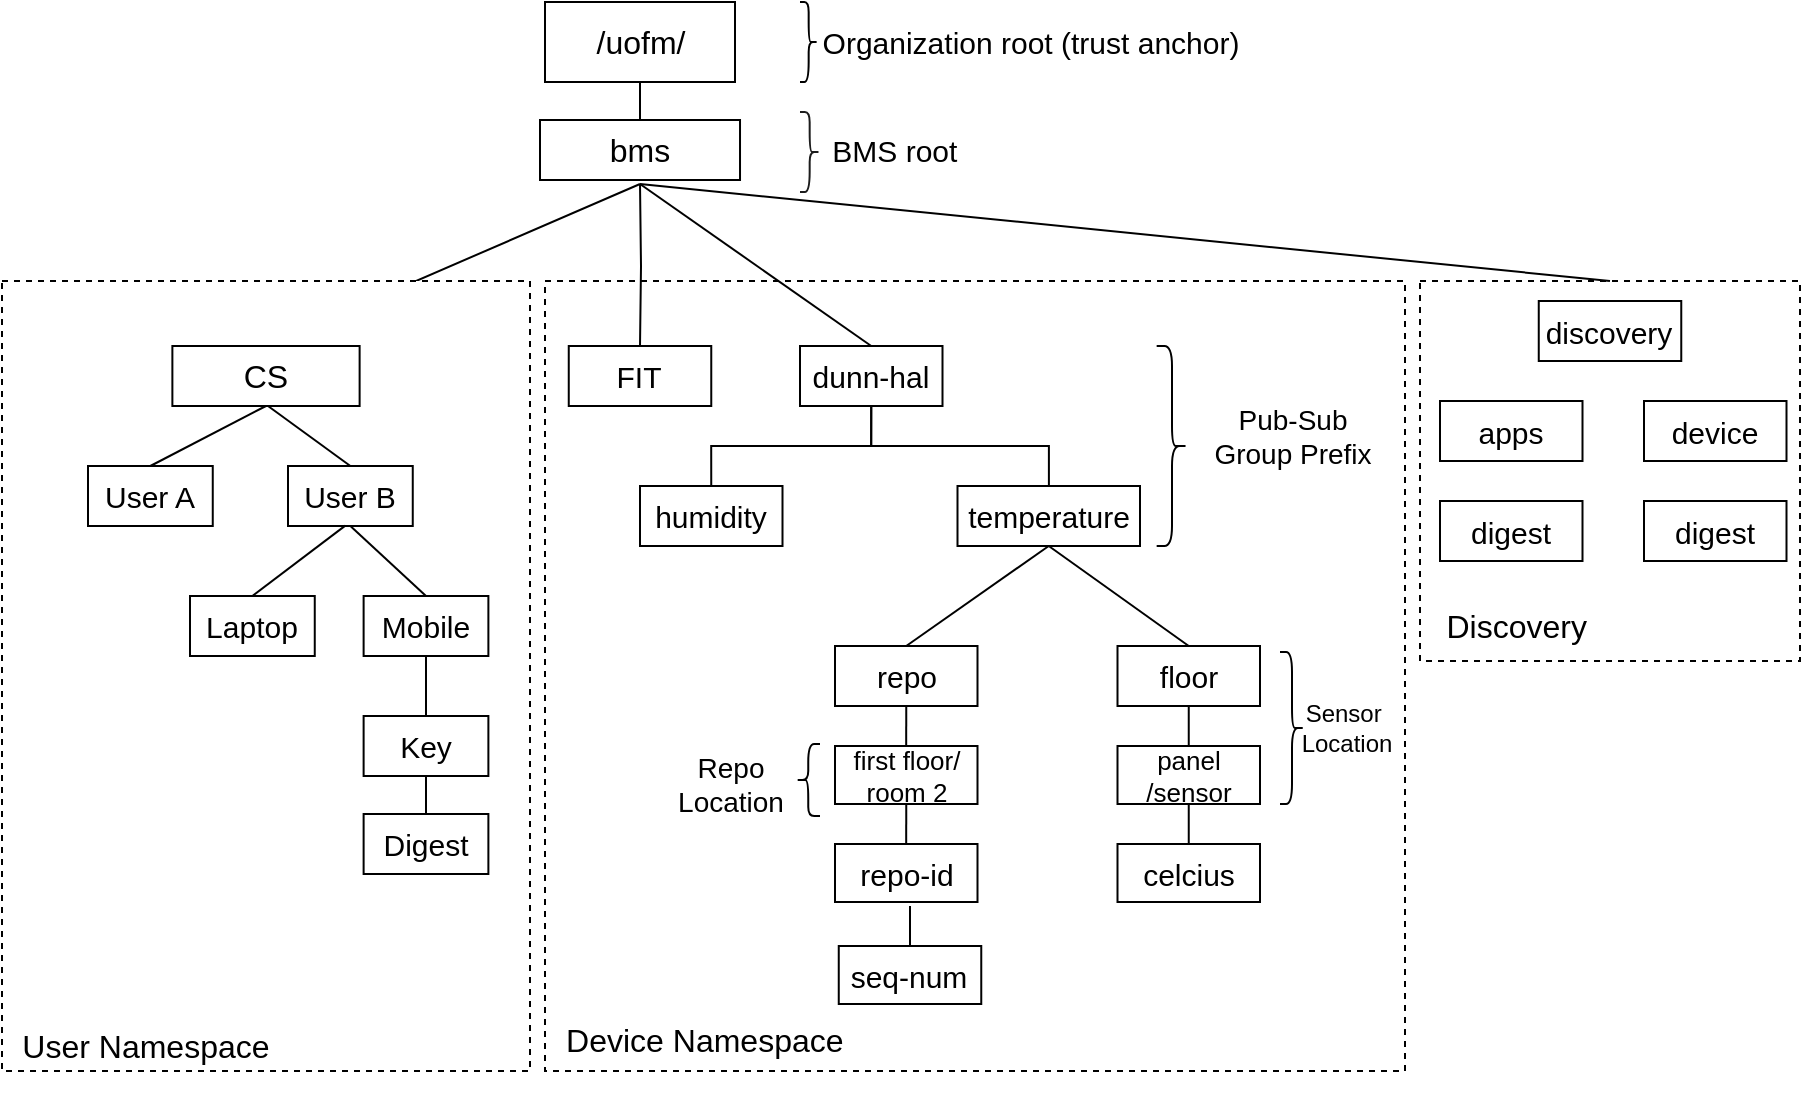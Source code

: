<mxfile version="12.8.8" type="github">
  <diagram id="Jz34AsoVb9xMabwrAQ7U" name="Page-1">
    <mxGraphModel dx="1113" dy="631" grid="1" gridSize="10" guides="1" tooltips="1" connect="1" arrows="1" fold="1" page="1" pageScale="1" pageWidth="850" pageHeight="1100" math="0" shadow="0">
      <root>
        <mxCell id="0" />
        <mxCell id="1" parent="0" />
        <mxCell id="uLXW7cTtwZ400Y44Yqbc-79" value="" style="group" vertex="1" connectable="0" parent="1">
          <mxGeometry x="521" y="170" width="899" height="534.5" as="geometry" />
        </mxCell>
        <mxCell id="KLRAchx4_iJwyPS_-QJn-1" value="&lt;font style=&quot;font-size: 16px&quot;&gt;/uofm/&lt;/font&gt;" style="rounded=0;whiteSpace=wrap;html=1;" parent="uLXW7cTtwZ400Y44Yqbc-79" vertex="1">
          <mxGeometry x="271.5" width="95" height="40" as="geometry" />
        </mxCell>
        <mxCell id="KLRAchx4_iJwyPS_-QJn-16" value="&lt;font style=&quot;font-size: 16px&quot;&gt;&lt;br&gt;&lt;br&gt;&lt;br&gt;&lt;br&gt;&lt;br&gt;&lt;br&gt;&lt;br&gt;&lt;br&gt;&lt;br&gt;&lt;br&gt;&lt;br&gt;&lt;br&gt;&lt;br&gt;&lt;br&gt;&lt;br&gt;&lt;br&gt;&lt;br&gt;&lt;br&gt;&lt;br&gt;&lt;font style=&quot;font-size: 16px&quot;&gt;&lt;br&gt;&amp;nbsp; Device Namespace&amp;nbsp; &amp;nbsp; &amp;nbsp; &amp;nbsp; &amp;nbsp; &amp;nbsp; &amp;nbsp; &amp;nbsp; &amp;nbsp; &amp;nbsp; &amp;nbsp; &amp;nbsp; &amp;nbsp; &amp;nbsp; &amp;nbsp; &amp;nbsp; &amp;nbsp; &amp;nbsp; &amp;nbsp; &amp;nbsp; &amp;nbsp; &amp;nbsp; &amp;nbsp; &amp;nbsp; &amp;nbsp; &amp;nbsp; &amp;nbsp; &amp;nbsp; &amp;nbsp; &amp;nbsp; &amp;nbsp; &amp;nbsp; &amp;nbsp; &amp;nbsp; &amp;nbsp; &amp;nbsp; &amp;nbsp; &amp;nbsp; &amp;nbsp; &amp;nbsp; &amp;nbsp;&amp;nbsp;&lt;/font&gt;&lt;/font&gt;" style="rounded=0;whiteSpace=wrap;html=1;dashed=1;" parent="uLXW7cTtwZ400Y44Yqbc-79" vertex="1">
          <mxGeometry x="271.5" y="139.5" width="430" height="395" as="geometry" />
        </mxCell>
        <mxCell id="KLRAchx4_iJwyPS_-QJn-17" value="" style="group" parent="uLXW7cTtwZ400Y44Yqbc-79" vertex="1" connectable="0">
          <mxGeometry x="709" y="139.5" width="190" height="190" as="geometry" />
        </mxCell>
        <mxCell id="KLRAchx4_iJwyPS_-QJn-8" value="&lt;h3 style=&quot;text-align: left&quot;&gt;&lt;font style=&quot;font-weight: normal&quot;&gt;&lt;br&gt;&lt;/font&gt;&lt;/h3&gt;&lt;h3&gt;&lt;font style=&quot;font-weight: normal&quot;&gt;&lt;br&gt;&lt;/font&gt;&lt;/h3&gt;&lt;h3&gt;&lt;font style=&quot;font-weight: normal&quot;&gt;&lt;br&gt;&lt;/font&gt;&lt;/h3&gt;&lt;h3&gt;&lt;span style=&quot;font-size: 12px ; font-weight: normal&quot;&gt;&lt;br&gt;&lt;/span&gt;&lt;/h3&gt;&lt;h3&gt;&lt;span style=&quot;font-size: 12px ; font-weight: normal&quot;&gt;&lt;br&gt;&lt;/span&gt;&lt;/h3&gt;&lt;h3 style=&quot;font-size: 16px&quot;&gt;&lt;span style=&quot;font-weight: normal&quot;&gt;&lt;font style=&quot;font-size: 16px&quot;&gt;&lt;br&gt;&amp;nbsp; Discovery&lt;/font&gt;&lt;/span&gt;&lt;span style=&quot;font-weight: normal&quot;&gt;&amp;nbsp; &amp;nbsp; &amp;nbsp; &amp;nbsp; &amp;nbsp; &amp;nbsp; &amp;nbsp; &amp;nbsp; &amp;nbsp; &amp;nbsp; &amp;nbsp; &amp;nbsp; &amp;nbsp; &amp;nbsp; &amp;nbsp; &amp;nbsp;&amp;nbsp;&lt;/span&gt;&lt;br&gt;&lt;/h3&gt;" style="whiteSpace=wrap;html=1;aspect=fixed;dashed=1;" parent="KLRAchx4_iJwyPS_-QJn-17" vertex="1">
          <mxGeometry width="190" height="190" as="geometry" />
        </mxCell>
        <mxCell id="KLRAchx4_iJwyPS_-QJn-9" value="&lt;font style=&quot;font-size: 15px&quot;&gt;discovery&lt;/font&gt;" style="rounded=0;whiteSpace=wrap;html=1;" parent="KLRAchx4_iJwyPS_-QJn-17" vertex="1">
          <mxGeometry x="59.38" y="10" width="71.25" height="30" as="geometry" />
        </mxCell>
        <mxCell id="KLRAchx4_iJwyPS_-QJn-10" value="&lt;font style=&quot;font-size: 15px&quot;&gt;apps&lt;/font&gt;" style="rounded=0;whiteSpace=wrap;html=1;" parent="KLRAchx4_iJwyPS_-QJn-17" vertex="1">
          <mxGeometry x="10" y="60" width="71.25" height="30" as="geometry" />
        </mxCell>
        <mxCell id="KLRAchx4_iJwyPS_-QJn-11" value="&lt;font style=&quot;font-size: 15px&quot;&gt;device&lt;/font&gt;" style="rounded=0;whiteSpace=wrap;html=1;" parent="KLRAchx4_iJwyPS_-QJn-17" vertex="1">
          <mxGeometry x="112" y="60" width="71.25" height="30" as="geometry" />
        </mxCell>
        <mxCell id="KLRAchx4_iJwyPS_-QJn-12" value="&lt;font style=&quot;font-size: 15px&quot;&gt;digest&lt;/font&gt;" style="rounded=0;whiteSpace=wrap;html=1;" parent="KLRAchx4_iJwyPS_-QJn-17" vertex="1">
          <mxGeometry x="10" y="110" width="71.25" height="30" as="geometry" />
        </mxCell>
        <mxCell id="KLRAchx4_iJwyPS_-QJn-13" value="&lt;font style=&quot;font-size: 15px&quot;&gt;digest&lt;/font&gt;" style="rounded=0;whiteSpace=wrap;html=1;" parent="KLRAchx4_iJwyPS_-QJn-17" vertex="1">
          <mxGeometry x="112" y="110" width="71.25" height="30" as="geometry" />
        </mxCell>
        <mxCell id="uLXW7cTtwZ400Y44Yqbc-31" style="edgeStyle=orthogonalEdgeStyle;rounded=0;orthogonalLoop=1;jettySize=auto;html=1;exitX=0.5;exitY=1;exitDx=0;exitDy=0;entryX=0.5;entryY=0;entryDx=0;entryDy=0;startArrow=none;startFill=0;endArrow=none;endFill=0;" edge="1" parent="uLXW7cTtwZ400Y44Yqbc-79" target="uLXW7cTtwZ400Y44Yqbc-2">
          <mxGeometry relative="1" as="geometry">
            <mxPoint x="319.005" y="91" as="sourcePoint" />
          </mxGeometry>
        </mxCell>
        <mxCell id="KLRAchx4_iJwyPS_-QJn-18" value="&lt;font style=&quot;font-size: 16px&quot;&gt;bms&lt;/font&gt;" style="rounded=0;whiteSpace=wrap;html=1;" parent="uLXW7cTtwZ400Y44Yqbc-79" vertex="1">
          <mxGeometry x="269" y="59" width="100.01" height="30" as="geometry" />
        </mxCell>
        <mxCell id="uLXW7cTtwZ400Y44Yqbc-35" style="edgeStyle=orthogonalEdgeStyle;rounded=0;orthogonalLoop=1;jettySize=auto;html=1;exitX=0.5;exitY=1;exitDx=0;exitDy=0;entryX=0.5;entryY=0;entryDx=0;entryDy=0;startArrow=none;startFill=0;endArrow=none;endFill=0;" edge="1" parent="uLXW7cTtwZ400Y44Yqbc-79" source="KLRAchx4_iJwyPS_-QJn-1" target="KLRAchx4_iJwyPS_-QJn-18">
          <mxGeometry relative="1" as="geometry" />
        </mxCell>
        <mxCell id="uLXW7cTtwZ400Y44Yqbc-33" value="" style="endArrow=none;html=1;entryX=0.5;entryY=1;entryDx=0;entryDy=0;exitX=0.5;exitY=0;exitDx=0;exitDy=0;" edge="1" parent="uLXW7cTtwZ400Y44Yqbc-79" source="KLRAchx4_iJwyPS_-QJn-20">
          <mxGeometry width="50" height="50" relative="1" as="geometry">
            <mxPoint x="429" y="182" as="sourcePoint" />
            <mxPoint x="319.005" y="91" as="targetPoint" />
          </mxGeometry>
        </mxCell>
        <mxCell id="uLXW7cTtwZ400Y44Yqbc-44" value="" style="shape=curlyBracket;whiteSpace=wrap;html=1;rounded=1;fillColor=#ffffff;rotation=-180;strokeColor=#000000;fontStyle=1;strokeWidth=1;gradientColor=#b3b3b3;perimeterSpacing=0;" vertex="1" parent="uLXW7cTtwZ400Y44Yqbc-79">
          <mxGeometry x="399" width="8.67" height="40" as="geometry" />
        </mxCell>
        <mxCell id="uLXW7cTtwZ400Y44Yqbc-46" value="" style="shape=curlyBracket;whiteSpace=wrap;html=1;rounded=1;fillColor=#f5f5f5;rotation=-180;strokeColor=#1C1C1C;strokeWidth=1;gradientColor=#b3b3b3;" vertex="1" parent="uLXW7cTtwZ400Y44Yqbc-79">
          <mxGeometry x="399" y="55" width="9.67" height="40" as="geometry" />
        </mxCell>
        <mxCell id="uLXW7cTtwZ400Y44Yqbc-47" value="&lt;font style=&quot;font-size: 15px&quot;&gt;Organization root (trust anchor)&lt;/font&gt;" style="text;html=1;align=center;verticalAlign=middle;resizable=0;points=[];autosize=1;" vertex="1" parent="uLXW7cTtwZ400Y44Yqbc-79">
          <mxGeometry x="403.67" y="10" width="220" height="20" as="geometry" />
        </mxCell>
        <mxCell id="uLXW7cTtwZ400Y44Yqbc-48" value="&lt;font style=&quot;font-size: 15px&quot;&gt;BMS root&amp;nbsp;&lt;/font&gt;" style="text;html=1;align=center;verticalAlign=middle;resizable=0;points=[];autosize=1;" vertex="1" parent="uLXW7cTtwZ400Y44Yqbc-79">
          <mxGeometry x="407.67" y="64" width="80" height="20" as="geometry" />
        </mxCell>
        <mxCell id="uLXW7cTtwZ400Y44Yqbc-58" value="" style="endArrow=none;html=1;exitX=0.5;exitY=0;exitDx=0;exitDy=0;entryX=0.5;entryY=1;entryDx=0;entryDy=0;" edge="1" parent="uLXW7cTtwZ400Y44Yqbc-79" source="uLXW7cTtwZ400Y44Yqbc-36">
          <mxGeometry width="50" height="50" relative="1" as="geometry">
            <mxPoint x="259" y="317" as="sourcePoint" />
            <mxPoint x="319.005" y="91" as="targetPoint" />
          </mxGeometry>
        </mxCell>
        <mxCell id="uLXW7cTtwZ400Y44Yqbc-73" value="" style="endArrow=none;html=1;entryX=0.5;entryY=1;entryDx=0;entryDy=0;exitX=0.5;exitY=0;exitDx=0;exitDy=0;" edge="1" parent="uLXW7cTtwZ400Y44Yqbc-79" source="KLRAchx4_iJwyPS_-QJn-8">
          <mxGeometry width="50" height="50" relative="1" as="geometry">
            <mxPoint x="539" y="237" as="sourcePoint" />
            <mxPoint x="319.005" y="91" as="targetPoint" />
          </mxGeometry>
        </mxCell>
        <mxCell id="uLXW7cTtwZ400Y44Yqbc-77" value="" style="group" vertex="1" connectable="0" parent="uLXW7cTtwZ400Y44Yqbc-79">
          <mxGeometry y="139.5" width="264" height="395" as="geometry" />
        </mxCell>
        <mxCell id="uLXW7cTtwZ400Y44Yqbc-34" value="&lt;br&gt;&lt;br&gt;&lt;br&gt;&lt;br&gt;&lt;br&gt;&lt;br&gt;&lt;br&gt;&lt;br&gt;&lt;br&gt;&lt;br&gt;&lt;br&gt;&lt;br&gt;&lt;br&gt;&lt;br&gt;&lt;br&gt;&lt;br&gt;&lt;br&gt;&lt;br&gt;&lt;br&gt;&lt;br&gt;&lt;br&gt;&lt;br&gt;&lt;br&gt;&lt;br&gt;&lt;br&gt;&lt;br&gt;&lt;br&gt;&lt;font style=&quot;font-size: 16px&quot;&gt;&lt;font style=&quot;font-size: 16px&quot;&gt;&amp;nbsp; User Namespace&amp;nbsp; &lt;/font&gt;&lt;font style=&quot;font-size: 16px&quot;&gt;&amp;nbsp; &amp;nbsp; &amp;nbsp; &amp;nbsp; &amp;nbsp; &amp;nbsp; &amp;nbsp; &amp;nbsp; &amp;nbsp; &amp;nbsp; &amp;nbsp; &amp;nbsp; &amp;nbsp; &amp;nbsp; &amp;nbsp; &amp;nbsp; &lt;/font&gt;&lt;/font&gt;&lt;font style=&quot;font-size: 15px&quot;&gt;&amp;nbsp; &amp;nbsp; &amp;nbsp; &amp;nbsp;&lt;/font&gt;" style="rounded=0;whiteSpace=wrap;html=1;dashed=1;" vertex="1" parent="uLXW7cTtwZ400Y44Yqbc-77">
          <mxGeometry width="264" height="395" as="geometry" />
        </mxCell>
        <mxCell id="uLXW7cTtwZ400Y44Yqbc-36" value="&lt;font style=&quot;font-size: 16px&quot;&gt;CS&lt;/font&gt;" style="rounded=0;whiteSpace=wrap;html=1;" vertex="1" parent="uLXW7cTtwZ400Y44Yqbc-77">
          <mxGeometry x="85.19" y="32.5" width="93.62" height="30" as="geometry" />
        </mxCell>
        <mxCell id="uLXW7cTtwZ400Y44Yqbc-37" value="&lt;font style=&quot;font-size: 15px&quot;&gt;User A&lt;/font&gt;" style="rounded=0;whiteSpace=wrap;html=1;" vertex="1" parent="uLXW7cTtwZ400Y44Yqbc-77">
          <mxGeometry x="43" y="92.5" width="62.38" height="30" as="geometry" />
        </mxCell>
        <mxCell id="uLXW7cTtwZ400Y44Yqbc-38" value="&lt;font style=&quot;font-size: 15px&quot;&gt;User B&lt;/font&gt;" style="rounded=0;whiteSpace=wrap;html=1;" vertex="1" parent="uLXW7cTtwZ400Y44Yqbc-77">
          <mxGeometry x="143" y="92.5" width="62.38" height="30" as="geometry" />
        </mxCell>
        <mxCell id="uLXW7cTtwZ400Y44Yqbc-39" value="&lt;font style=&quot;font-size: 15px&quot;&gt;Laptop&lt;/font&gt;" style="rounded=0;whiteSpace=wrap;html=1;" vertex="1" parent="uLXW7cTtwZ400Y44Yqbc-77">
          <mxGeometry x="94" y="157.5" width="62.38" height="30" as="geometry" />
        </mxCell>
        <mxCell id="uLXW7cTtwZ400Y44Yqbc-40" value="&lt;font style=&quot;font-size: 15px&quot;&gt;Mobile&lt;/font&gt;" style="rounded=0;whiteSpace=wrap;html=1;" vertex="1" parent="uLXW7cTtwZ400Y44Yqbc-77">
          <mxGeometry x="180.81" y="157.5" width="62.38" height="30" as="geometry" />
        </mxCell>
        <mxCell id="uLXW7cTtwZ400Y44Yqbc-41" value="&lt;font style=&quot;font-size: 15px&quot;&gt;Key&lt;/font&gt;" style="rounded=0;whiteSpace=wrap;html=1;" vertex="1" parent="uLXW7cTtwZ400Y44Yqbc-77">
          <mxGeometry x="180.81" y="217.5" width="62.38" height="30" as="geometry" />
        </mxCell>
        <mxCell id="uLXW7cTtwZ400Y44Yqbc-42" value="&lt;font style=&quot;font-size: 15px&quot;&gt;Digest&lt;/font&gt;" style="rounded=0;whiteSpace=wrap;html=1;" vertex="1" parent="uLXW7cTtwZ400Y44Yqbc-77">
          <mxGeometry x="180.81" y="266.5" width="62.38" height="30" as="geometry" />
        </mxCell>
        <mxCell id="uLXW7cTtwZ400Y44Yqbc-56" style="edgeStyle=orthogonalEdgeStyle;rounded=0;orthogonalLoop=1;jettySize=auto;html=1;exitX=0.5;exitY=1;exitDx=0;exitDy=0;entryX=0.5;entryY=0;entryDx=0;entryDy=0;startArrow=none;startFill=0;endArrow=none;endFill=0;" edge="1" parent="uLXW7cTtwZ400Y44Yqbc-77" source="uLXW7cTtwZ400Y44Yqbc-40" target="uLXW7cTtwZ400Y44Yqbc-41">
          <mxGeometry relative="1" as="geometry" />
        </mxCell>
        <mxCell id="uLXW7cTtwZ400Y44Yqbc-50" value="" style="endArrow=none;html=1;entryX=0.5;entryY=1;entryDx=0;entryDy=0;exitX=0.5;exitY=0;exitDx=0;exitDy=0;" edge="1" parent="uLXW7cTtwZ400Y44Yqbc-77" source="uLXW7cTtwZ400Y44Yqbc-37" target="uLXW7cTtwZ400Y44Yqbc-36">
          <mxGeometry width="50" height="50" relative="1" as="geometry">
            <mxPoint x="63" y="92.5" as="sourcePoint" />
            <mxPoint x="113" y="42.5" as="targetPoint" />
          </mxGeometry>
        </mxCell>
        <mxCell id="uLXW7cTtwZ400Y44Yqbc-51" value="" style="endArrow=none;html=1;exitX=0.5;exitY=0;exitDx=0;exitDy=0;" edge="1" parent="uLXW7cTtwZ400Y44Yqbc-77" source="uLXW7cTtwZ400Y44Yqbc-38">
          <mxGeometry width="50" height="50" relative="1" as="geometry">
            <mxPoint x="283" y="192.5" as="sourcePoint" />
            <mxPoint x="133" y="62.5" as="targetPoint" />
          </mxGeometry>
        </mxCell>
        <mxCell id="uLXW7cTtwZ400Y44Yqbc-53" value="" style="endArrow=none;html=1;entryX=0.654;entryY=0.316;entryDx=0;entryDy=0;entryPerimeter=0;exitX=0.5;exitY=0;exitDx=0;exitDy=0;" edge="1" parent="uLXW7cTtwZ400Y44Yqbc-77" source="uLXW7cTtwZ400Y44Yqbc-39">
          <mxGeometry width="50" height="50" relative="1" as="geometry">
            <mxPoint x="283" y="192.5" as="sourcePoint" />
            <mxPoint x="171.656" y="122.32" as="targetPoint" />
          </mxGeometry>
        </mxCell>
        <mxCell id="uLXW7cTtwZ400Y44Yqbc-57" style="edgeStyle=orthogonalEdgeStyle;rounded=0;orthogonalLoop=1;jettySize=auto;html=1;exitX=0.5;exitY=1;exitDx=0;exitDy=0;entryX=0.5;entryY=0;entryDx=0;entryDy=0;startArrow=none;startFill=0;endArrow=none;endFill=0;" edge="1" parent="uLXW7cTtwZ400Y44Yqbc-77" source="uLXW7cTtwZ400Y44Yqbc-41" target="uLXW7cTtwZ400Y44Yqbc-42">
          <mxGeometry relative="1" as="geometry" />
        </mxCell>
        <mxCell id="uLXW7cTtwZ400Y44Yqbc-54" value="" style="endArrow=none;html=1;entryX=0.5;entryY=1;entryDx=0;entryDy=0;exitX=0.5;exitY=0;exitDx=0;exitDy=0;" edge="1" parent="uLXW7cTtwZ400Y44Yqbc-77" source="uLXW7cTtwZ400Y44Yqbc-40" target="uLXW7cTtwZ400Y44Yqbc-38">
          <mxGeometry width="50" height="50" relative="1" as="geometry">
            <mxPoint x="283" y="192.5" as="sourcePoint" />
            <mxPoint x="333" y="142.5" as="targetPoint" />
          </mxGeometry>
        </mxCell>
        <mxCell id="uLXW7cTtwZ400Y44Yqbc-78" value="" style="group" vertex="1" connectable="0" parent="uLXW7cTtwZ400Y44Yqbc-79">
          <mxGeometry x="283.38" y="172" width="418.12" height="329" as="geometry" />
        </mxCell>
        <mxCell id="KLRAchx4_iJwyPS_-QJn-20" value="&lt;font style=&quot;font-size: 15px&quot;&gt;dunn-hal&lt;/font&gt;" style="rounded=0;whiteSpace=wrap;html=1;" parent="uLXW7cTtwZ400Y44Yqbc-78" vertex="1">
          <mxGeometry x="115.62" width="71.25" height="30" as="geometry" />
        </mxCell>
        <mxCell id="uLXW7cTtwZ400Y44Yqbc-2" value="&lt;font style=&quot;font-size: 15px&quot;&gt;FIT&lt;/font&gt;" style="rounded=0;whiteSpace=wrap;html=1;" vertex="1" parent="uLXW7cTtwZ400Y44Yqbc-78">
          <mxGeometry width="71.25" height="30" as="geometry" />
        </mxCell>
        <mxCell id="uLXW7cTtwZ400Y44Yqbc-4" value="&lt;font style=&quot;font-size: 15px&quot;&gt;humidity&lt;/font&gt;" style="rounded=0;whiteSpace=wrap;html=1;" vertex="1" parent="uLXW7cTtwZ400Y44Yqbc-78">
          <mxGeometry x="35.62" y="70" width="71.25" height="30" as="geometry" />
        </mxCell>
        <mxCell id="uLXW7cTtwZ400Y44Yqbc-10" style="edgeStyle=orthogonalEdgeStyle;rounded=0;orthogonalLoop=1;jettySize=auto;html=1;exitX=0.5;exitY=1;exitDx=0;exitDy=0;entryX=0.5;entryY=0;entryDx=0;entryDy=0;endArrow=none;endFill=0;" edge="1" parent="uLXW7cTtwZ400Y44Yqbc-78" source="KLRAchx4_iJwyPS_-QJn-20" target="uLXW7cTtwZ400Y44Yqbc-4">
          <mxGeometry relative="1" as="geometry" />
        </mxCell>
        <mxCell id="uLXW7cTtwZ400Y44Yqbc-5" value="&lt;font style=&quot;font-size: 15px&quot;&gt;repo&lt;/font&gt;" style="rounded=0;whiteSpace=wrap;html=1;" vertex="1" parent="uLXW7cTtwZ400Y44Yqbc-78">
          <mxGeometry x="133.12" y="150" width="71.25" height="30" as="geometry" />
        </mxCell>
        <mxCell id="uLXW7cTtwZ400Y44Yqbc-6" value="&lt;font style=&quot;font-size: 15px&quot;&gt;temperature&lt;/font&gt;" style="rounded=0;whiteSpace=wrap;html=1;" vertex="1" parent="uLXW7cTtwZ400Y44Yqbc-78">
          <mxGeometry x="194.37" y="70" width="91.25" height="30" as="geometry" />
        </mxCell>
        <mxCell id="uLXW7cTtwZ400Y44Yqbc-11" style="edgeStyle=orthogonalEdgeStyle;rounded=0;orthogonalLoop=1;jettySize=auto;html=1;exitX=0.5;exitY=1;exitDx=0;exitDy=0;startArrow=none;startFill=0;endArrow=none;endFill=0;" edge="1" parent="uLXW7cTtwZ400Y44Yqbc-78" source="KLRAchx4_iJwyPS_-QJn-20" target="uLXW7cTtwZ400Y44Yqbc-6">
          <mxGeometry relative="1" as="geometry" />
        </mxCell>
        <mxCell id="uLXW7cTtwZ400Y44Yqbc-7" value="&lt;font style=&quot;font-size: 13px&quot;&gt;first floor/&lt;br&gt;room 2&lt;/font&gt;" style="rounded=0;whiteSpace=wrap;html=1;" vertex="1" parent="uLXW7cTtwZ400Y44Yqbc-78">
          <mxGeometry x="133.12" y="200" width="71.25" height="29" as="geometry" />
        </mxCell>
        <mxCell id="uLXW7cTtwZ400Y44Yqbc-15" style="edgeStyle=orthogonalEdgeStyle;rounded=0;orthogonalLoop=1;jettySize=auto;html=1;exitX=0.5;exitY=1;exitDx=0;exitDy=0;endArrow=none;endFill=0;" edge="1" parent="uLXW7cTtwZ400Y44Yqbc-78" source="uLXW7cTtwZ400Y44Yqbc-5" target="uLXW7cTtwZ400Y44Yqbc-7">
          <mxGeometry relative="1" as="geometry" />
        </mxCell>
        <mxCell id="uLXW7cTtwZ400Y44Yqbc-9" value="&lt;span id=&quot;docs-internal-guid-1526ecd3-7fff-48b2-5e1f-bb265e6a694b&quot;&gt;&lt;span style=&quot;background-color: transparent ; vertical-align: baseline ; white-space: pre-wrap&quot;&gt;&lt;font style=&quot;font-size: 15px&quot;&gt;repo-id&lt;/font&gt;&lt;br&gt;&lt;/span&gt;&lt;/span&gt;" style="rounded=0;whiteSpace=wrap;html=1;" vertex="1" parent="uLXW7cTtwZ400Y44Yqbc-78">
          <mxGeometry x="133.12" y="249" width="71.25" height="29" as="geometry" />
        </mxCell>
        <mxCell id="uLXW7cTtwZ400Y44Yqbc-16" style="edgeStyle=orthogonalEdgeStyle;rounded=0;orthogonalLoop=1;jettySize=auto;html=1;exitX=0.5;exitY=1;exitDx=0;exitDy=0;endArrow=none;endFill=0;" edge="1" parent="uLXW7cTtwZ400Y44Yqbc-78" source="uLXW7cTtwZ400Y44Yqbc-7" target="uLXW7cTtwZ400Y44Yqbc-9">
          <mxGeometry relative="1" as="geometry" />
        </mxCell>
        <mxCell id="uLXW7cTtwZ400Y44Yqbc-17" value="" style="endArrow=none;html=1;entryX=0.5;entryY=0;entryDx=0;entryDy=0;exitX=0.5;exitY=1;exitDx=0;exitDy=0;endFill=0;" edge="1" parent="uLXW7cTtwZ400Y44Yqbc-78" source="uLXW7cTtwZ400Y44Yqbc-6" target="uLXW7cTtwZ400Y44Yqbc-5">
          <mxGeometry width="50" height="50" relative="1" as="geometry">
            <mxPoint x="135.62" y="110" as="sourcePoint" />
            <mxPoint x="185.62" y="60" as="targetPoint" />
          </mxGeometry>
        </mxCell>
        <mxCell id="uLXW7cTtwZ400Y44Yqbc-20" value="&lt;font style=&quot;font-size: 15px&quot;&gt;floor&lt;/font&gt;" style="rounded=0;whiteSpace=wrap;html=1;" vertex="1" parent="uLXW7cTtwZ400Y44Yqbc-78">
          <mxGeometry x="274.37" y="150" width="71.25" height="30" as="geometry" />
        </mxCell>
        <mxCell id="uLXW7cTtwZ400Y44Yqbc-21" value="&lt;font style=&quot;font-size: 13px&quot;&gt;panel&lt;br&gt;/sensor&lt;/font&gt;" style="rounded=0;whiteSpace=wrap;html=1;" vertex="1" parent="uLXW7cTtwZ400Y44Yqbc-78">
          <mxGeometry x="274.37" y="200" width="71.25" height="29" as="geometry" />
        </mxCell>
        <mxCell id="uLXW7cTtwZ400Y44Yqbc-22" value="&lt;span id=&quot;docs-internal-guid-1526ecd3-7fff-48b2-5e1f-bb265e6a694b&quot;&gt;&lt;span style=&quot;background-color: transparent ; vertical-align: baseline ; white-space: pre-wrap&quot;&gt;&lt;font style=&quot;font-size: 15px&quot;&gt;celcius&lt;/font&gt;&lt;br&gt;&lt;/span&gt;&lt;/span&gt;" style="rounded=0;whiteSpace=wrap;html=1;" vertex="1" parent="uLXW7cTtwZ400Y44Yqbc-78">
          <mxGeometry x="274.37" y="249" width="71.25" height="29" as="geometry" />
        </mxCell>
        <mxCell id="uLXW7cTtwZ400Y44Yqbc-24" value="" style="endArrow=none;html=1;entryX=0.5;entryY=0;entryDx=0;entryDy=0;exitX=0.5;exitY=1;exitDx=0;exitDy=0;endFill=0;" edge="1" parent="uLXW7cTtwZ400Y44Yqbc-78" source="uLXW7cTtwZ400Y44Yqbc-6" target="uLXW7cTtwZ400Y44Yqbc-20">
          <mxGeometry width="50" height="50" relative="1" as="geometry">
            <mxPoint x="232.183" y="110" as="sourcePoint" />
            <mxPoint x="149.995" y="170" as="targetPoint" />
          </mxGeometry>
        </mxCell>
        <mxCell id="uLXW7cTtwZ400Y44Yqbc-25" value="&lt;span id=&quot;docs-internal-guid-1526ecd3-7fff-48b2-5e1f-bb265e6a694b&quot;&gt;&lt;span style=&quot;background-color: transparent ; vertical-align: baseline ; white-space: pre-wrap&quot;&gt;&lt;font style=&quot;font-size: 15px&quot;&gt;seq-num&lt;/font&gt;&lt;br&gt;&lt;/span&gt;&lt;/span&gt;" style="rounded=0;whiteSpace=wrap;html=1;" vertex="1" parent="uLXW7cTtwZ400Y44Yqbc-78">
          <mxGeometry x="135" y="300" width="71.25" height="29" as="geometry" />
        </mxCell>
        <mxCell id="uLXW7cTtwZ400Y44Yqbc-26" style="edgeStyle=orthogonalEdgeStyle;rounded=0;orthogonalLoop=1;jettySize=auto;html=1;endArrow=none;endFill=0;entryX=0.5;entryY=0;entryDx=0;entryDy=0;" edge="1" parent="uLXW7cTtwZ400Y44Yqbc-78" target="uLXW7cTtwZ400Y44Yqbc-25">
          <mxGeometry relative="1" as="geometry">
            <mxPoint x="170.62" y="280" as="sourcePoint" />
            <mxPoint x="178.82" y="259" as="targetPoint" />
            <Array as="points" />
          </mxGeometry>
        </mxCell>
        <mxCell id="uLXW7cTtwZ400Y44Yqbc-30" style="edgeStyle=orthogonalEdgeStyle;rounded=0;orthogonalLoop=1;jettySize=auto;html=1;exitX=0.5;exitY=1;exitDx=0;exitDy=0;entryX=0.5;entryY=0;entryDx=0;entryDy=0;startArrow=none;startFill=0;endArrow=none;endFill=0;" edge="1" parent="uLXW7cTtwZ400Y44Yqbc-78" source="uLXW7cTtwZ400Y44Yqbc-21" target="uLXW7cTtwZ400Y44Yqbc-22">
          <mxGeometry relative="1" as="geometry" />
        </mxCell>
        <mxCell id="uLXW7cTtwZ400Y44Yqbc-28" value="" style="endArrow=none;html=1;exitX=0.5;exitY=0;exitDx=0;exitDy=0;entryX=0.5;entryY=1;entryDx=0;entryDy=0;" edge="1" parent="uLXW7cTtwZ400Y44Yqbc-78" source="uLXW7cTtwZ400Y44Yqbc-21" target="uLXW7cTtwZ400Y44Yqbc-20">
          <mxGeometry width="50" height="50" relative="1" as="geometry">
            <mxPoint x="265.62" y="210" as="sourcePoint" />
            <mxPoint x="315.62" y="160" as="targetPoint" />
          </mxGeometry>
        </mxCell>
        <mxCell id="uLXW7cTtwZ400Y44Yqbc-60" value="" style="shape=curlyBracket;whiteSpace=wrap;html=1;rounded=1;fillColor=#d5e8d4;rotation=-180;strokeColor=#000000;strokeWidth=1;" vertex="1" parent="uLXW7cTtwZ400Y44Yqbc-78">
          <mxGeometry x="293.95" width="15.34" height="100" as="geometry" />
        </mxCell>
        <mxCell id="uLXW7cTtwZ400Y44Yqbc-64" value="" style="shape=curlyBracket;whiteSpace=wrap;html=1;rounded=1;fillColor=#d5e8d4;rotation=-180;strokeColor=#000000;strokeWidth=1;" vertex="1" parent="uLXW7cTtwZ400Y44Yqbc-78">
          <mxGeometry x="355.62" y="153" width="12" height="76" as="geometry" />
        </mxCell>
        <mxCell id="uLXW7cTtwZ400Y44Yqbc-65" value="&lt;font style=&quot;font-size: 14px&quot;&gt;Pub-Sub &lt;br&gt;Group Prefix&lt;/font&gt;" style="text;html=1;align=center;verticalAlign=middle;resizable=0;points=[];autosize=1;" vertex="1" parent="uLXW7cTtwZ400Y44Yqbc-78">
          <mxGeometry x="316.62" y="25" width="90" height="40" as="geometry" />
        </mxCell>
        <mxCell id="uLXW7cTtwZ400Y44Yqbc-66" value="" style="shape=curlyBracket;whiteSpace=wrap;html=1;rounded=1;fillColor=#d5e8d4;rotation=0;strokeColor=#000000;strokeWidth=1;" vertex="1" parent="uLXW7cTtwZ400Y44Yqbc-78">
          <mxGeometry x="113.87" y="199" width="11.75" height="36" as="geometry" />
        </mxCell>
        <mxCell id="uLXW7cTtwZ400Y44Yqbc-69" value="&lt;font style=&quot;font-size: 14px&quot;&gt;Repo &lt;br&gt;Location&lt;/font&gt;" style="text;html=1;align=center;verticalAlign=middle;resizable=0;points=[];autosize=1;" vertex="1" parent="uLXW7cTtwZ400Y44Yqbc-78">
          <mxGeometry x="45.62" y="199" width="70" height="40" as="geometry" />
        </mxCell>
        <mxCell id="uLXW7cTtwZ400Y44Yqbc-72" value="Sensor&amp;nbsp;&lt;br&gt;Location" style="text;html=1;align=center;verticalAlign=middle;resizable=0;points=[];autosize=1;" vertex="1" parent="uLXW7cTtwZ400Y44Yqbc-78">
          <mxGeometry x="358.12" y="176" width="60" height="30" as="geometry" />
        </mxCell>
      </root>
    </mxGraphModel>
  </diagram>
</mxfile>
